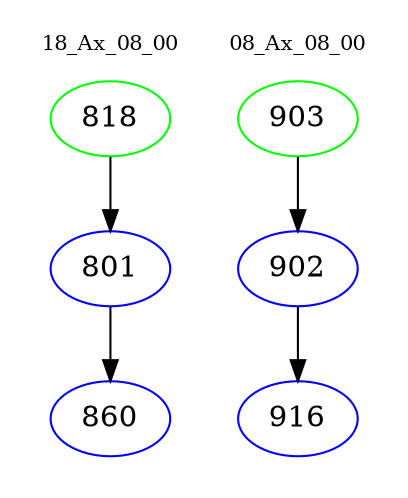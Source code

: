digraph{
subgraph cluster_0 {
color = white
label = "18_Ax_08_00";
fontsize=10;
T0_818 [label="818", color="green"]
T0_818 -> T0_801 [color="black"]
T0_801 [label="801", color="blue"]
T0_801 -> T0_860 [color="black"]
T0_860 [label="860", color="blue"]
}
subgraph cluster_1 {
color = white
label = "08_Ax_08_00";
fontsize=10;
T1_903 [label="903", color="green"]
T1_903 -> T1_902 [color="black"]
T1_902 [label="902", color="blue"]
T1_902 -> T1_916 [color="black"]
T1_916 [label="916", color="blue"]
}
}
